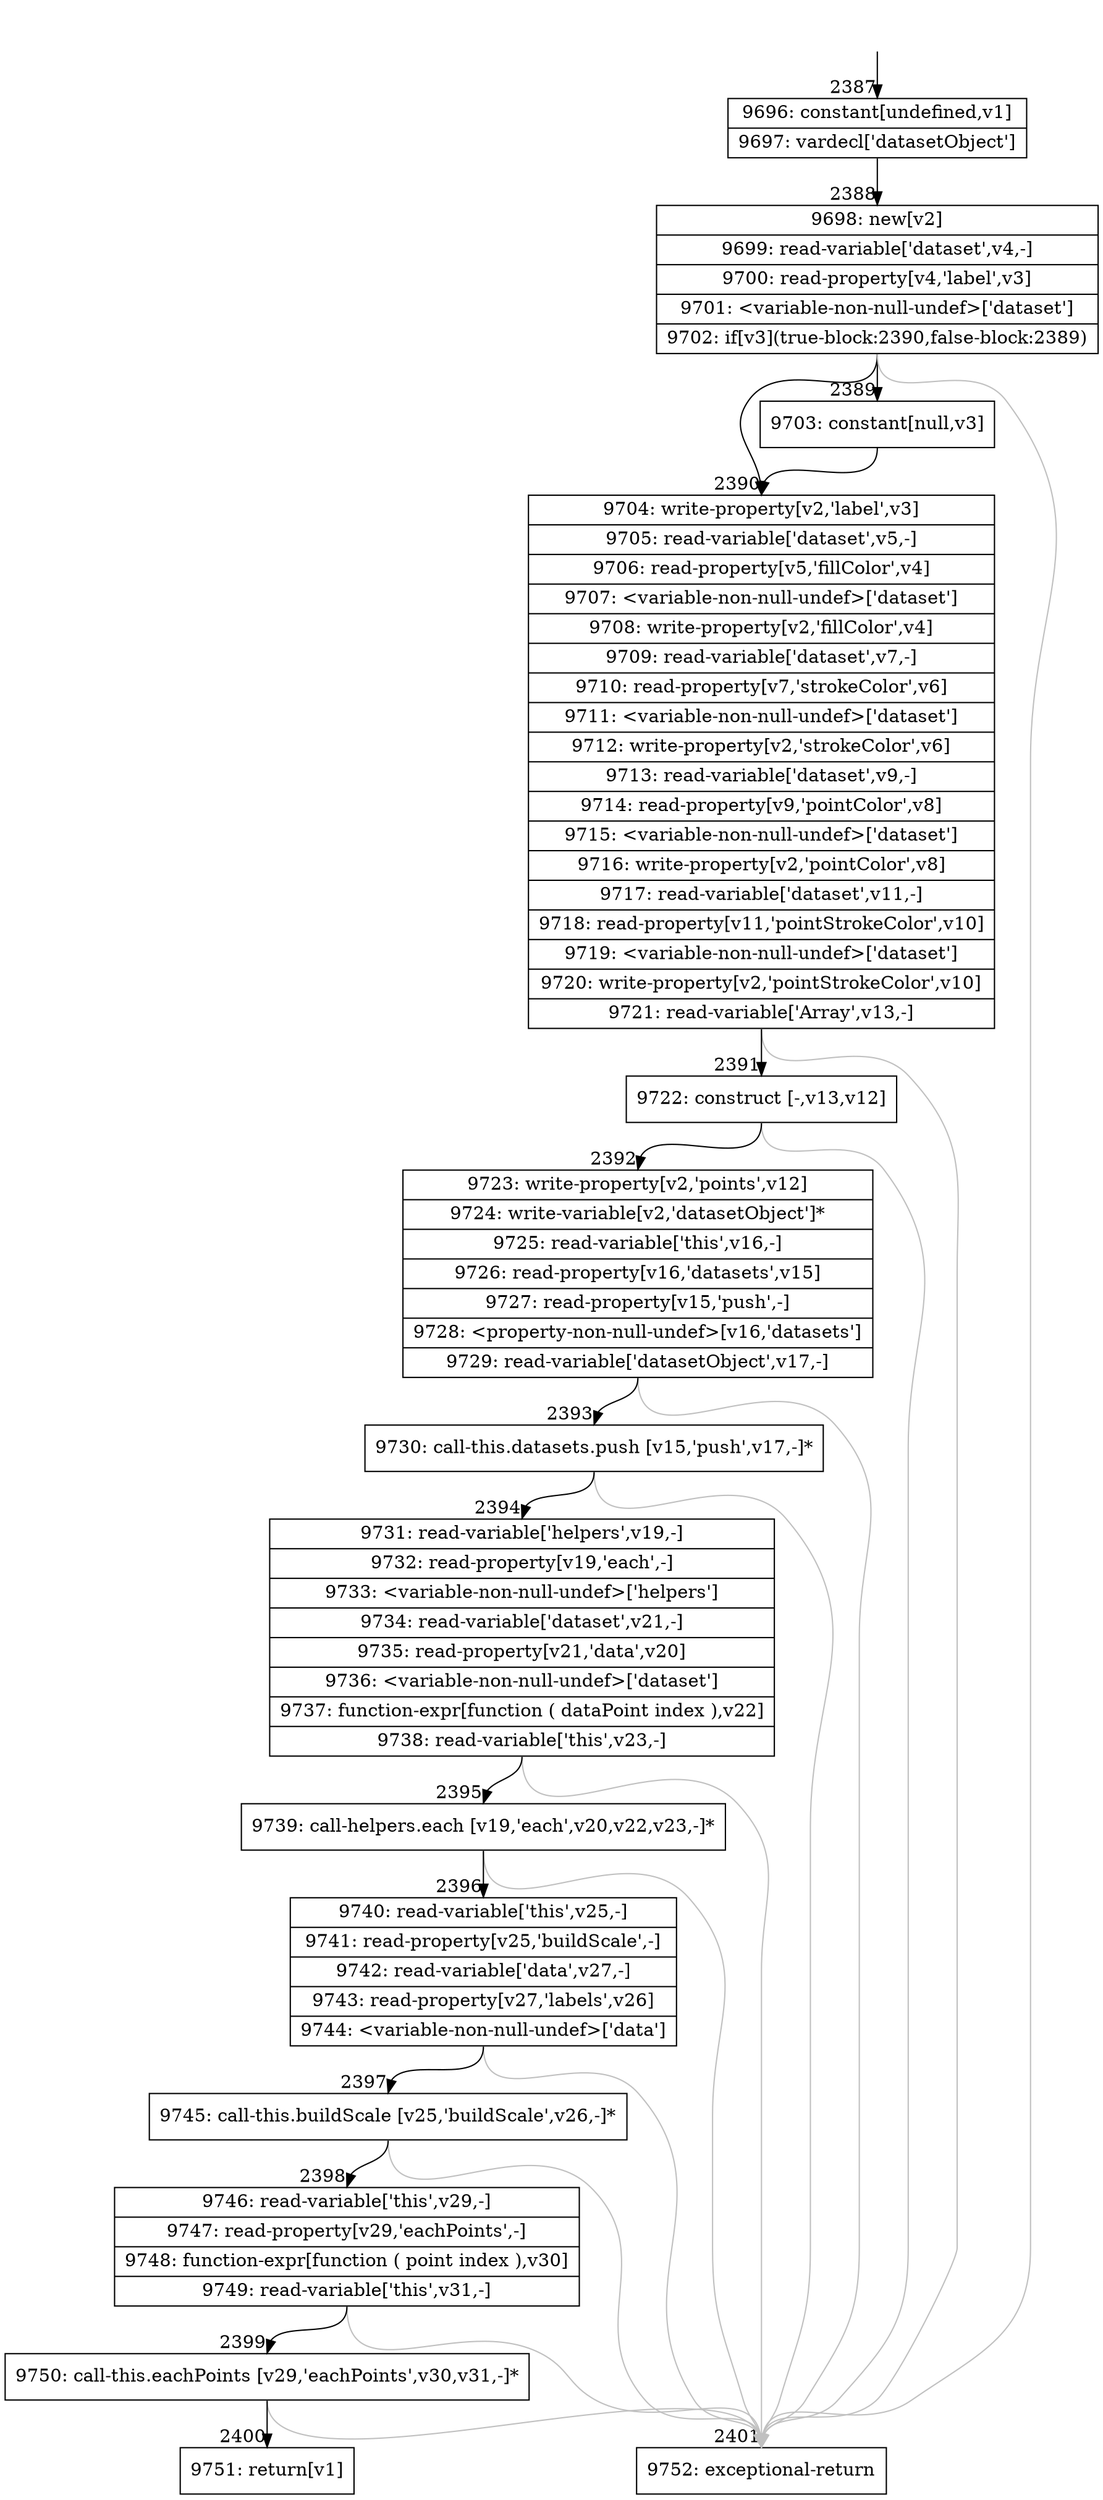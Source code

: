 digraph {
rankdir="TD"
BB_entry222[shape=none,label=""];
BB_entry222 -> BB2387 [tailport=s, headport=n, headlabel="    2387"]
BB2387 [shape=record label="{9696: constant[undefined,v1]|9697: vardecl['datasetObject']}" ] 
BB2387 -> BB2388 [tailport=s, headport=n, headlabel="      2388"]
BB2388 [shape=record label="{9698: new[v2]|9699: read-variable['dataset',v4,-]|9700: read-property[v4,'label',v3]|9701: \<variable-non-null-undef\>['dataset']|9702: if[v3](true-block:2390,false-block:2389)}" ] 
BB2388 -> BB2390 [tailport=s, headport=n, headlabel="      2390"]
BB2388 -> BB2389 [tailport=s, headport=n, headlabel="      2389"]
BB2388 -> BB2401 [tailport=s, headport=n, color=gray, headlabel="      2401"]
BB2389 [shape=record label="{9703: constant[null,v3]}" ] 
BB2389 -> BB2390 [tailport=s, headport=n]
BB2390 [shape=record label="{9704: write-property[v2,'label',v3]|9705: read-variable['dataset',v5,-]|9706: read-property[v5,'fillColor',v4]|9707: \<variable-non-null-undef\>['dataset']|9708: write-property[v2,'fillColor',v4]|9709: read-variable['dataset',v7,-]|9710: read-property[v7,'strokeColor',v6]|9711: \<variable-non-null-undef\>['dataset']|9712: write-property[v2,'strokeColor',v6]|9713: read-variable['dataset',v9,-]|9714: read-property[v9,'pointColor',v8]|9715: \<variable-non-null-undef\>['dataset']|9716: write-property[v2,'pointColor',v8]|9717: read-variable['dataset',v11,-]|9718: read-property[v11,'pointStrokeColor',v10]|9719: \<variable-non-null-undef\>['dataset']|9720: write-property[v2,'pointStrokeColor',v10]|9721: read-variable['Array',v13,-]}" ] 
BB2390 -> BB2391 [tailport=s, headport=n, headlabel="      2391"]
BB2390 -> BB2401 [tailport=s, headport=n, color=gray]
BB2391 [shape=record label="{9722: construct [-,v13,v12]}" ] 
BB2391 -> BB2392 [tailport=s, headport=n, headlabel="      2392"]
BB2391 -> BB2401 [tailport=s, headport=n, color=gray]
BB2392 [shape=record label="{9723: write-property[v2,'points',v12]|9724: write-variable[v2,'datasetObject']*|9725: read-variable['this',v16,-]|9726: read-property[v16,'datasets',v15]|9727: read-property[v15,'push',-]|9728: \<property-non-null-undef\>[v16,'datasets']|9729: read-variable['datasetObject',v17,-]}" ] 
BB2392 -> BB2393 [tailport=s, headport=n, headlabel="      2393"]
BB2392 -> BB2401 [tailport=s, headport=n, color=gray]
BB2393 [shape=record label="{9730: call-this.datasets.push [v15,'push',v17,-]*}" ] 
BB2393 -> BB2394 [tailport=s, headport=n, headlabel="      2394"]
BB2393 -> BB2401 [tailport=s, headport=n, color=gray]
BB2394 [shape=record label="{9731: read-variable['helpers',v19,-]|9732: read-property[v19,'each',-]|9733: \<variable-non-null-undef\>['helpers']|9734: read-variable['dataset',v21,-]|9735: read-property[v21,'data',v20]|9736: \<variable-non-null-undef\>['dataset']|9737: function-expr[function ( dataPoint index ),v22]|9738: read-variable['this',v23,-]}" ] 
BB2394 -> BB2395 [tailport=s, headport=n, headlabel="      2395"]
BB2394 -> BB2401 [tailport=s, headport=n, color=gray]
BB2395 [shape=record label="{9739: call-helpers.each [v19,'each',v20,v22,v23,-]*}" ] 
BB2395 -> BB2396 [tailport=s, headport=n, headlabel="      2396"]
BB2395 -> BB2401 [tailport=s, headport=n, color=gray]
BB2396 [shape=record label="{9740: read-variable['this',v25,-]|9741: read-property[v25,'buildScale',-]|9742: read-variable['data',v27,-]|9743: read-property[v27,'labels',v26]|9744: \<variable-non-null-undef\>['data']}" ] 
BB2396 -> BB2397 [tailport=s, headport=n, headlabel="      2397"]
BB2396 -> BB2401 [tailport=s, headport=n, color=gray]
BB2397 [shape=record label="{9745: call-this.buildScale [v25,'buildScale',v26,-]*}" ] 
BB2397 -> BB2398 [tailport=s, headport=n, headlabel="      2398"]
BB2397 -> BB2401 [tailport=s, headport=n, color=gray]
BB2398 [shape=record label="{9746: read-variable['this',v29,-]|9747: read-property[v29,'eachPoints',-]|9748: function-expr[function ( point index ),v30]|9749: read-variable['this',v31,-]}" ] 
BB2398 -> BB2399 [tailport=s, headport=n, headlabel="      2399"]
BB2398 -> BB2401 [tailport=s, headport=n, color=gray]
BB2399 [shape=record label="{9750: call-this.eachPoints [v29,'eachPoints',v30,v31,-]*}" ] 
BB2399 -> BB2400 [tailport=s, headport=n, headlabel="      2400"]
BB2399 -> BB2401 [tailport=s, headport=n, color=gray]
BB2400 [shape=record label="{9751: return[v1]}" ] 
BB2401 [shape=record label="{9752: exceptional-return}" ] 
//#$~ 2637
}
